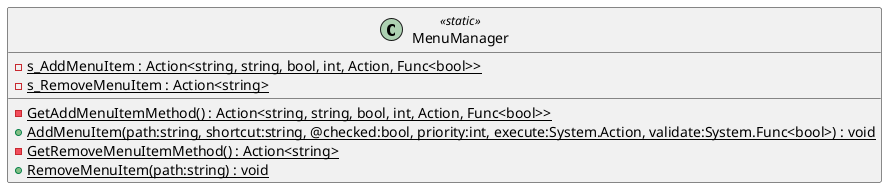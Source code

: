 @startuml
class MenuManager <<static>> {
    {static} - s_AddMenuItem : Action<string, string, bool, int, Action, Func<bool>>
    {static} - GetAddMenuItemMethod() : Action<string, string, bool, int, Action, Func<bool>>
    + {static} AddMenuItem(path:string, shortcut:string, @checked:bool, priority:int, execute:System.Action, validate:System.Func<bool>) : void
    {static} - s_RemoveMenuItem : Action<string>
    {static} - GetRemoveMenuItemMethod() : Action<string>
    + {static} RemoveMenuItem(path:string) : void
}
@enduml
